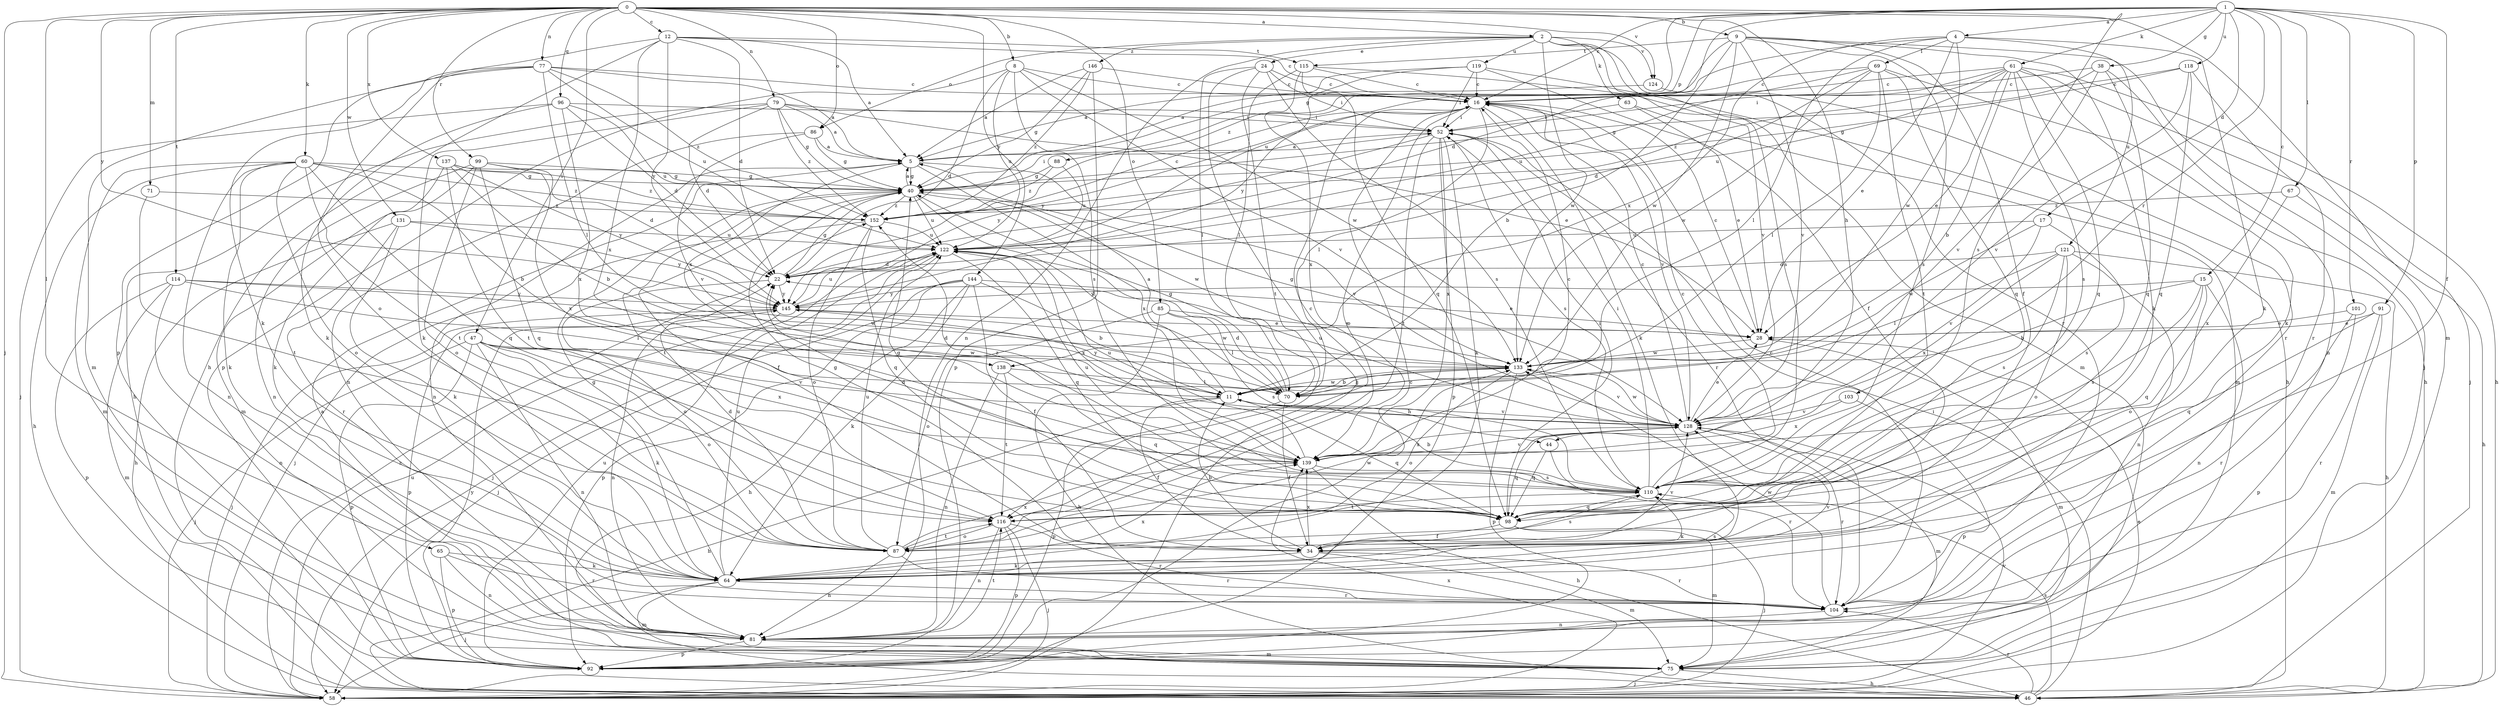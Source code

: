 strict digraph  {
0;
1;
2;
4;
5;
8;
9;
11;
12;
15;
16;
17;
22;
24;
28;
34;
38;
40;
44;
46;
47;
52;
58;
60;
61;
63;
64;
65;
67;
69;
70;
71;
75;
77;
79;
81;
85;
86;
87;
88;
91;
92;
96;
98;
99;
101;
103;
104;
110;
114;
115;
116;
118;
119;
121;
122;
124;
128;
131;
133;
137;
138;
139;
144;
145;
146;
152;
0 -> 2  [label=a];
0 -> 8  [label=b];
0 -> 9  [label=b];
0 -> 12  [label=c];
0 -> 44  [label=h];
0 -> 47  [label=i];
0 -> 58  [label=j];
0 -> 60  [label=k];
0 -> 65  [label=l];
0 -> 71  [label=m];
0 -> 75  [label=m];
0 -> 77  [label=n];
0 -> 79  [label=n];
0 -> 85  [label=o];
0 -> 86  [label=o];
0 -> 96  [label=q];
0 -> 99  [label=r];
0 -> 110  [label=s];
0 -> 114  [label=t];
0 -> 124  [label=v];
0 -> 131  [label=w];
0 -> 137  [label=x];
0 -> 144  [label=y];
0 -> 145  [label=y];
1 -> 4  [label=a];
1 -> 15  [label=c];
1 -> 16  [label=c];
1 -> 17  [label=d];
1 -> 22  [label=d];
1 -> 34  [label=f];
1 -> 38  [label=g];
1 -> 40  [label=g];
1 -> 61  [label=k];
1 -> 67  [label=l];
1 -> 88  [label=p];
1 -> 91  [label=p];
1 -> 101  [label=r];
1 -> 103  [label=r];
1 -> 118  [label=u];
2 -> 24  [label=e];
2 -> 63  [label=k];
2 -> 81  [label=n];
2 -> 86  [label=o];
2 -> 104  [label=r];
2 -> 110  [label=s];
2 -> 119  [label=u];
2 -> 124  [label=v];
2 -> 128  [label=v];
2 -> 133  [label=w];
2 -> 146  [label=z];
4 -> 28  [label=e];
4 -> 64  [label=k];
4 -> 69  [label=l];
4 -> 70  [label=l];
4 -> 121  [label=u];
4 -> 122  [label=u];
4 -> 133  [label=w];
4 -> 138  [label=x];
5 -> 40  [label=g];
5 -> 81  [label=n];
5 -> 128  [label=v];
5 -> 138  [label=x];
5 -> 139  [label=x];
8 -> 16  [label=c];
8 -> 22  [label=d];
8 -> 92  [label=p];
8 -> 110  [label=s];
8 -> 122  [label=u];
8 -> 128  [label=v];
8 -> 133  [label=w];
9 -> 11  [label=b];
9 -> 34  [label=f];
9 -> 58  [label=j];
9 -> 64  [label=k];
9 -> 110  [label=s];
9 -> 115  [label=t];
9 -> 128  [label=v];
9 -> 133  [label=w];
9 -> 152  [label=z];
11 -> 5  [label=a];
11 -> 22  [label=d];
11 -> 34  [label=f];
11 -> 44  [label=h];
11 -> 46  [label=h];
11 -> 98  [label=q];
11 -> 128  [label=v];
11 -> 133  [label=w];
11 -> 145  [label=y];
12 -> 5  [label=a];
12 -> 16  [label=c];
12 -> 22  [label=d];
12 -> 46  [label=h];
12 -> 92  [label=p];
12 -> 115  [label=t];
12 -> 139  [label=x];
12 -> 145  [label=y];
15 -> 11  [label=b];
15 -> 81  [label=n];
15 -> 87  [label=o];
15 -> 98  [label=q];
15 -> 110  [label=s];
15 -> 145  [label=y];
16 -> 52  [label=i];
16 -> 64  [label=k];
16 -> 70  [label=l];
16 -> 87  [label=o];
16 -> 128  [label=v];
16 -> 145  [label=y];
17 -> 110  [label=s];
17 -> 122  [label=u];
17 -> 128  [label=v];
17 -> 133  [label=w];
22 -> 40  [label=g];
22 -> 87  [label=o];
22 -> 145  [label=y];
24 -> 16  [label=c];
24 -> 52  [label=i];
24 -> 58  [label=j];
24 -> 70  [label=l];
24 -> 110  [label=s];
24 -> 116  [label=t];
28 -> 16  [label=c];
28 -> 75  [label=m];
28 -> 133  [label=w];
34 -> 11  [label=b];
34 -> 40  [label=g];
34 -> 64  [label=k];
34 -> 75  [label=m];
34 -> 104  [label=r];
34 -> 110  [label=s];
34 -> 128  [label=v];
34 -> 139  [label=x];
38 -> 16  [label=c];
38 -> 40  [label=g];
38 -> 81  [label=n];
38 -> 98  [label=q];
38 -> 128  [label=v];
40 -> 5  [label=a];
40 -> 34  [label=f];
40 -> 52  [label=i];
40 -> 70  [label=l];
40 -> 116  [label=t];
40 -> 122  [label=u];
40 -> 133  [label=w];
40 -> 152  [label=z];
44 -> 98  [label=q];
44 -> 104  [label=r];
46 -> 52  [label=i];
46 -> 104  [label=r];
46 -> 110  [label=s];
47 -> 58  [label=j];
47 -> 64  [label=k];
47 -> 81  [label=n];
47 -> 87  [label=o];
47 -> 92  [label=p];
47 -> 128  [label=v];
47 -> 133  [label=w];
47 -> 139  [label=x];
52 -> 5  [label=a];
52 -> 64  [label=k];
52 -> 92  [label=p];
52 -> 104  [label=r];
52 -> 110  [label=s];
52 -> 116  [label=t];
52 -> 139  [label=x];
52 -> 145  [label=y];
58 -> 28  [label=e];
58 -> 122  [label=u];
58 -> 128  [label=v];
58 -> 139  [label=x];
58 -> 152  [label=z];
60 -> 11  [label=b];
60 -> 40  [label=g];
60 -> 46  [label=h];
60 -> 64  [label=k];
60 -> 75  [label=m];
60 -> 81  [label=n];
60 -> 87  [label=o];
60 -> 98  [label=q];
60 -> 116  [label=t];
60 -> 152  [label=z];
61 -> 11  [label=b];
61 -> 16  [label=c];
61 -> 28  [label=e];
61 -> 46  [label=h];
61 -> 52  [label=i];
61 -> 58  [label=j];
61 -> 64  [label=k];
61 -> 98  [label=q];
61 -> 110  [label=s];
61 -> 122  [label=u];
61 -> 152  [label=z];
63 -> 28  [label=e];
63 -> 52  [label=i];
63 -> 75  [label=m];
64 -> 40  [label=g];
64 -> 58  [label=j];
64 -> 75  [label=m];
64 -> 104  [label=r];
64 -> 110  [label=s];
64 -> 122  [label=u];
64 -> 128  [label=v];
64 -> 139  [label=x];
65 -> 64  [label=k];
65 -> 81  [label=n];
65 -> 92  [label=p];
65 -> 104  [label=r];
67 -> 46  [label=h];
67 -> 139  [label=x];
67 -> 152  [label=z];
69 -> 16  [label=c];
69 -> 22  [label=d];
69 -> 46  [label=h];
69 -> 70  [label=l];
69 -> 98  [label=q];
69 -> 116  [label=t];
69 -> 122  [label=u];
69 -> 133  [label=w];
70 -> 22  [label=d];
70 -> 34  [label=f];
70 -> 40  [label=g];
70 -> 92  [label=p];
71 -> 116  [label=t];
71 -> 152  [label=z];
75 -> 5  [label=a];
75 -> 46  [label=h];
75 -> 58  [label=j];
77 -> 5  [label=a];
77 -> 16  [label=c];
77 -> 64  [label=k];
77 -> 70  [label=l];
77 -> 75  [label=m];
77 -> 87  [label=o];
77 -> 122  [label=u];
77 -> 152  [label=z];
79 -> 5  [label=a];
79 -> 22  [label=d];
79 -> 28  [label=e];
79 -> 40  [label=g];
79 -> 46  [label=h];
79 -> 52  [label=i];
79 -> 64  [label=k];
79 -> 152  [label=z];
81 -> 75  [label=m];
81 -> 92  [label=p];
81 -> 116  [label=t];
85 -> 28  [label=e];
85 -> 46  [label=h];
85 -> 70  [label=l];
85 -> 87  [label=o];
85 -> 110  [label=s];
86 -> 5  [label=a];
86 -> 40  [label=g];
86 -> 81  [label=n];
86 -> 128  [label=v];
87 -> 22  [label=d];
87 -> 81  [label=n];
87 -> 104  [label=r];
87 -> 116  [label=t];
87 -> 122  [label=u];
87 -> 133  [label=w];
87 -> 139  [label=x];
88 -> 40  [label=g];
88 -> 122  [label=u];
88 -> 152  [label=z];
91 -> 28  [label=e];
91 -> 75  [label=m];
91 -> 98  [label=q];
91 -> 104  [label=r];
92 -> 16  [label=c];
92 -> 122  [label=u];
92 -> 145  [label=y];
96 -> 22  [label=d];
96 -> 52  [label=i];
96 -> 58  [label=j];
96 -> 64  [label=k];
96 -> 122  [label=u];
96 -> 139  [label=x];
98 -> 34  [label=f];
98 -> 40  [label=g];
98 -> 52  [label=i];
98 -> 58  [label=j];
98 -> 75  [label=m];
99 -> 22  [label=d];
99 -> 40  [label=g];
99 -> 75  [label=m];
99 -> 81  [label=n];
99 -> 87  [label=o];
99 -> 98  [label=q];
99 -> 139  [label=x];
101 -> 28  [label=e];
101 -> 92  [label=p];
101 -> 104  [label=r];
103 -> 92  [label=p];
103 -> 128  [label=v];
103 -> 139  [label=x];
104 -> 16  [label=c];
104 -> 81  [label=n];
104 -> 133  [label=w];
110 -> 11  [label=b];
110 -> 16  [label=c];
110 -> 22  [label=d];
110 -> 52  [label=i];
110 -> 64  [label=k];
110 -> 98  [label=q];
110 -> 116  [label=t];
110 -> 122  [label=u];
110 -> 152  [label=z];
114 -> 70  [label=l];
114 -> 75  [label=m];
114 -> 81  [label=n];
114 -> 92  [label=p];
114 -> 133  [label=w];
114 -> 145  [label=y];
115 -> 16  [label=c];
115 -> 70  [label=l];
115 -> 75  [label=m];
115 -> 98  [label=q];
115 -> 139  [label=x];
116 -> 16  [label=c];
116 -> 58  [label=j];
116 -> 81  [label=n];
116 -> 87  [label=o];
116 -> 92  [label=p];
116 -> 104  [label=r];
118 -> 16  [label=c];
118 -> 40  [label=g];
118 -> 98  [label=q];
118 -> 104  [label=r];
118 -> 128  [label=v];
119 -> 5  [label=a];
119 -> 16  [label=c];
119 -> 34  [label=f];
119 -> 46  [label=h];
119 -> 52  [label=i];
119 -> 145  [label=y];
121 -> 22  [label=d];
121 -> 46  [label=h];
121 -> 70  [label=l];
121 -> 81  [label=n];
121 -> 87  [label=o];
121 -> 110  [label=s];
121 -> 139  [label=x];
122 -> 22  [label=d];
122 -> 58  [label=j];
122 -> 98  [label=q];
122 -> 139  [label=x];
124 -> 5  [label=a];
124 -> 104  [label=r];
128 -> 16  [label=c];
128 -> 28  [label=e];
128 -> 75  [label=m];
128 -> 98  [label=q];
128 -> 104  [label=r];
128 -> 122  [label=u];
128 -> 133  [label=w];
128 -> 139  [label=x];
131 -> 46  [label=h];
131 -> 64  [label=k];
131 -> 104  [label=r];
131 -> 122  [label=u];
131 -> 145  [label=y];
133 -> 11  [label=b];
133 -> 40  [label=g];
133 -> 70  [label=l];
133 -> 87  [label=o];
133 -> 92  [label=p];
133 -> 128  [label=v];
137 -> 11  [label=b];
137 -> 40  [label=g];
137 -> 64  [label=k];
137 -> 116  [label=t];
137 -> 145  [label=y];
137 -> 152  [label=z];
138 -> 70  [label=l];
138 -> 81  [label=n];
138 -> 98  [label=q];
138 -> 116  [label=t];
139 -> 16  [label=c];
139 -> 46  [label=h];
139 -> 110  [label=s];
139 -> 122  [label=u];
139 -> 128  [label=v];
144 -> 11  [label=b];
144 -> 28  [label=e];
144 -> 34  [label=f];
144 -> 46  [label=h];
144 -> 58  [label=j];
144 -> 64  [label=k];
144 -> 92  [label=p];
144 -> 145  [label=y];
145 -> 28  [label=e];
145 -> 58  [label=j];
145 -> 81  [label=n];
145 -> 92  [label=p];
145 -> 122  [label=u];
145 -> 133  [label=w];
146 -> 5  [label=a];
146 -> 16  [label=c];
146 -> 40  [label=g];
146 -> 92  [label=p];
146 -> 152  [label=z];
152 -> 16  [label=c];
152 -> 58  [label=j];
152 -> 87  [label=o];
152 -> 98  [label=q];
152 -> 122  [label=u];
}
